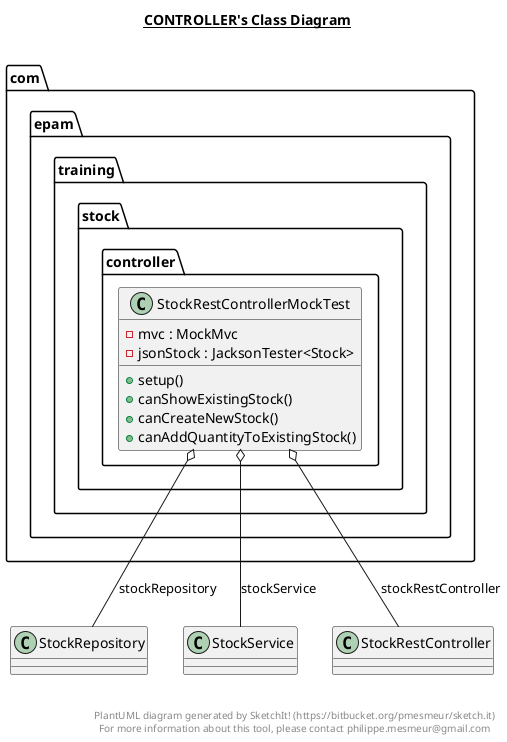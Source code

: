 @startuml

title __CONTROLLER's Class Diagram__\n

  package com.epam.training {
    package com.epam.training.stock {
      package com.epam.training.stock.controller {
        class StockRestControllerMockTest {
            - mvc : MockMvc
            - jsonStock : JacksonTester<Stock>
            + setup()
            + canShowExistingStock()
            + canCreateNewStock()
            + canAddQuantityToExistingStock()
        }
      }
    }
  }
  

  StockRestControllerMockTest o-- StockRepository : stockRepository
  StockRestControllerMockTest o-- StockService : stockService
  StockRestControllerMockTest o-- StockRestController : stockRestController


right footer


PlantUML diagram generated by SketchIt! (https://bitbucket.org/pmesmeur/sketch.it)
For more information about this tool, please contact philippe.mesmeur@gmail.com
endfooter

@enduml
